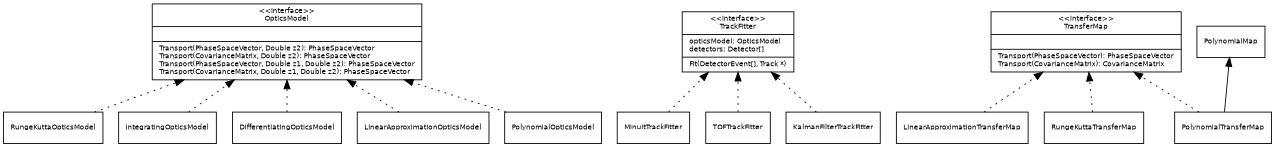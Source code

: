 digraph G {
  fontname = "Bitstream Vera Sans"
  fontsize = 10
  size = "8.5 11"

  rankdir = "BT"

  node [
    fontname = "Bitstream Vera Sans"
    fontsize = 8
    shape = "record"
  ]

  edge [
    fontname = "Bitstream Vera Sans"
    fontsize = 8
  ]

  OpticsModel [
    label = "{\<\<interface\>\>\n\N||Transport(PhaseSpaceVector, Double z2): PhaseSpaceVector\lTransport(CovarianceMatrix, Double z2): PhaseSpaceVector\lTransport(PhaseSpaceVector, Double z1, Double z2): PhaseSpaceVector\lTransport(CovarianceMatrix, Double z1, Double z2): PhaseSpaceVector\l}"
  ]

  TrackFitter [
    label = "{\<\<interface\>\>\n\N|opticsModel: OpticsModel\ldetectors: Detector[]\l|Fit(DetectorEvent[], Track *)}"
  ]

  RungeKuttaOpticsModel [
  ]

  IntegratingOpticsModel [
  ]

  DifferentiatingOpticsModel [
  ]

  LinearApproximationOpticsModel [
  ]

  PolynomialOpticsModel [
  ]

  TransferMap [
    label = "{\<\<interface\>\>\n\N||Transport(PhaseSpaceVector): PhaseSpaceVector\lTransport(CovarianceMatrix): CovarianceMatrix\l}"
    pos = "10,50"
  ]

  PolynomialMap [
  ]

  LinearApproximationTransferMap [
  ]

  PolynomialTransferMap [
  ]

  RungeKuttaTransferMap [
  ]

  MinuitTrackFitter [
  ]

  TOFTrackFitter [
  ]

  KalmanFilterTrackFitter [
  ]

  edge [
    style = "solid"
  ]

  PolynomialTransferMap -> PolynomialMap

  edge [
    style = "dotted"
  ]

  RungeKuttaOpticsModel -> OpticsModel
  IntegratingOpticsModel -> OpticsModel
  DifferentiatingOpticsModel -> OpticsModel
  PolynomialOpticsModel -> OpticsModel
  LinearApproximationOpticsModel -> OpticsModel
  LinearApproximationTransferMap -> TransferMap
  PolynomialTransferMap -> TransferMap
  RungeKuttaTransferMap -> TransferMap
  MinuitTrackFitter -> TrackFitter
  TOFTrackFitter -> TrackFitter
  KalmanFilterTrackFitter -> TrackFitter

  edge [
    style = "solid"
    arrowhead = "none"

    headlabel = "1"
  ]
}
